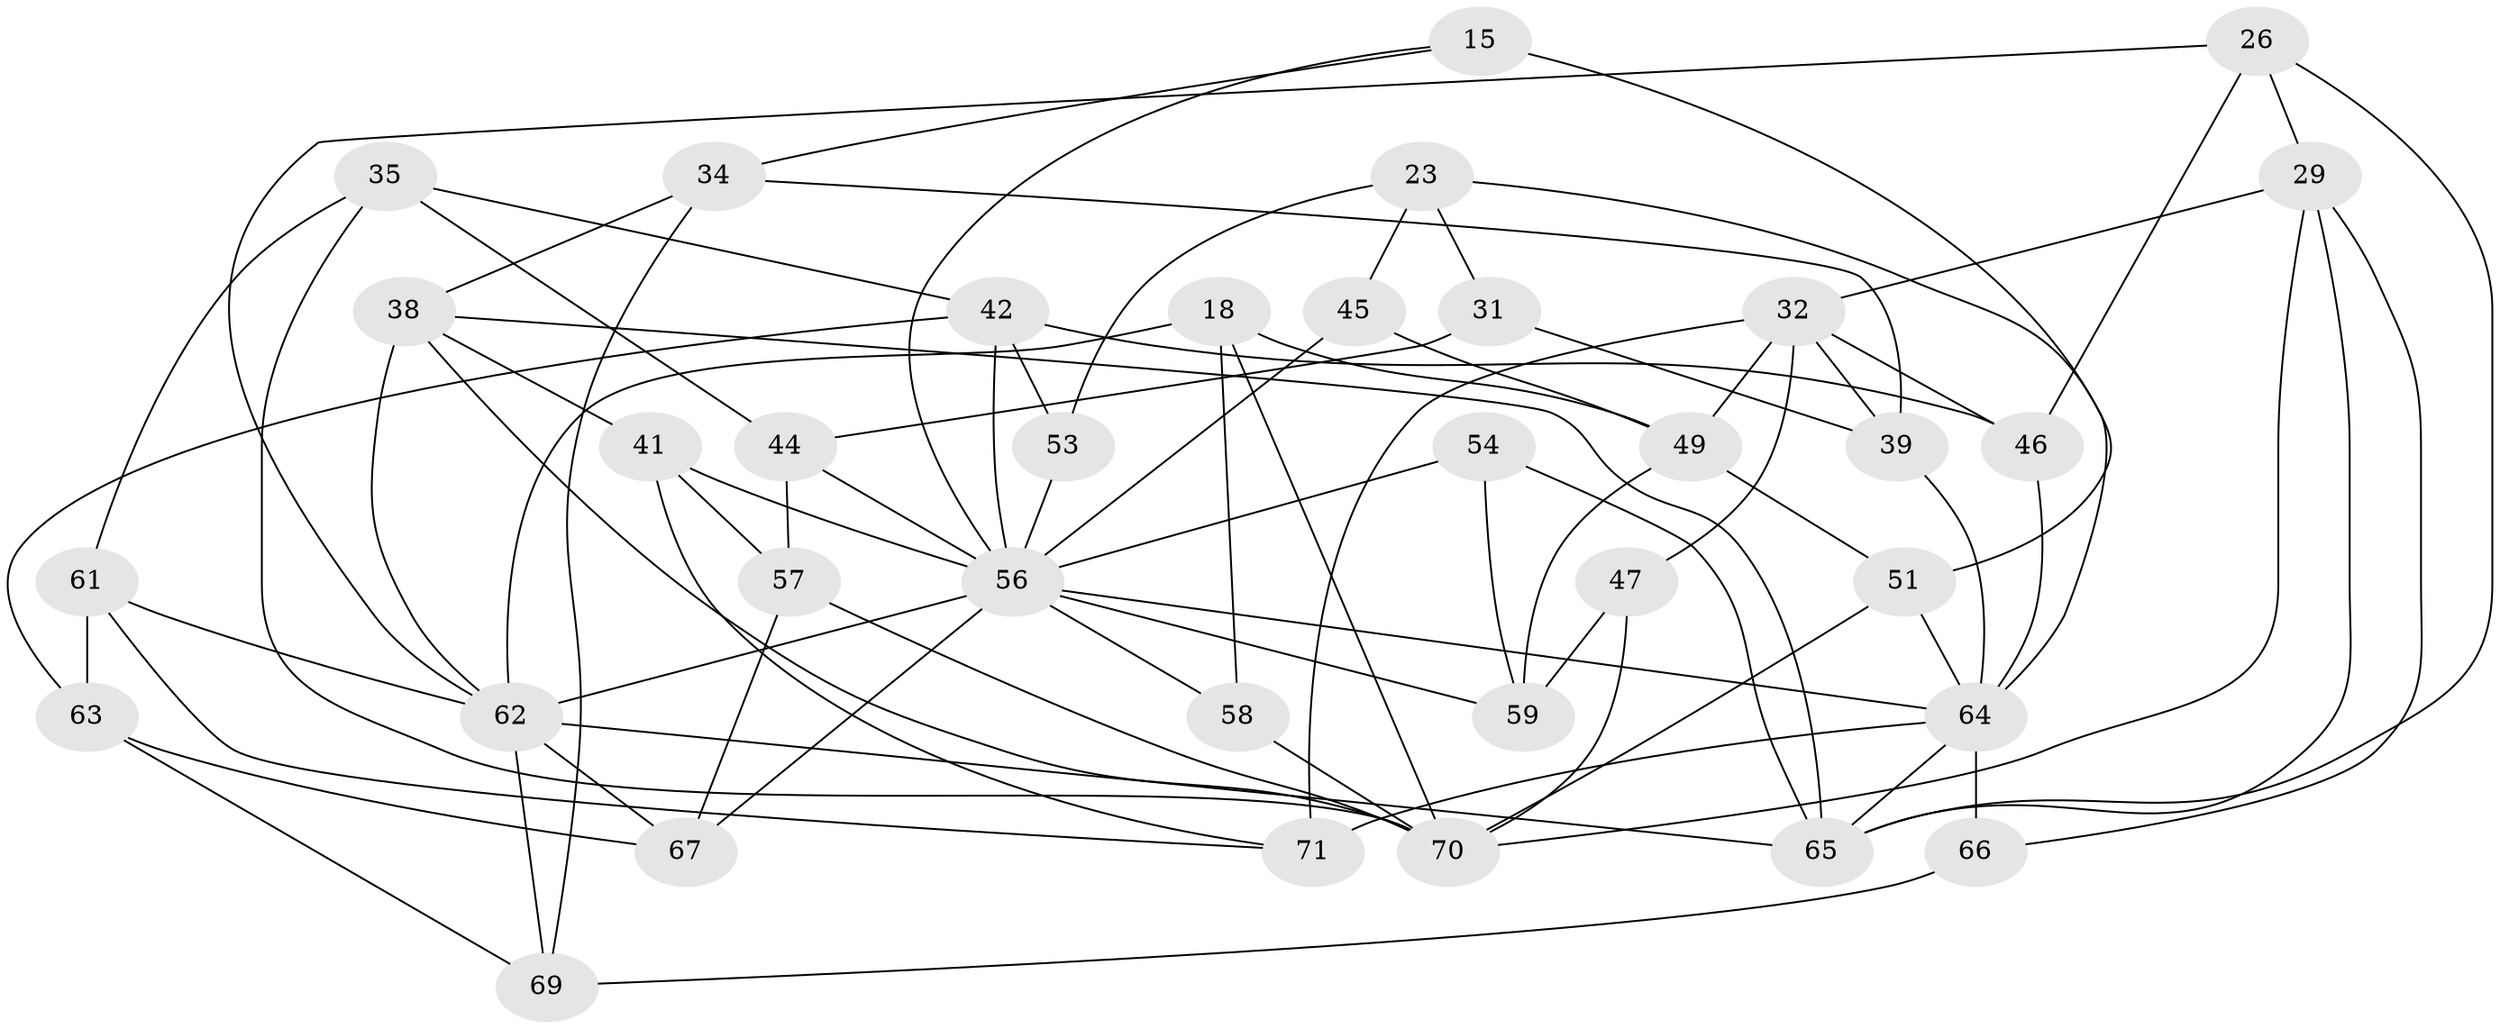 // original degree distribution, {4: 1.0}
// Generated by graph-tools (version 1.1) at 2025/57/03/09/25 04:57:53]
// undirected, 35 vertices, 80 edges
graph export_dot {
graph [start="1"]
  node [color=gray90,style=filled];
  15;
  18 [super="+6"];
  23;
  26;
  29 [super="+27"];
  31;
  32 [super="+5+28"];
  34;
  35;
  38 [super="+10"];
  39;
  41 [super="+16"];
  42 [super="+9"];
  44 [super="+25"];
  45 [super="+37"];
  46;
  47;
  49 [super="+1+36"];
  51 [super="+8"];
  53;
  54;
  56 [super="+48"];
  57 [super="+7"];
  58;
  59 [super="+43"];
  61;
  62 [super="+50"];
  63;
  64 [super="+22+55"];
  65 [super="+60"];
  66;
  67 [super="+33"];
  69;
  70 [super="+68"];
  71 [super="+21"];
  15 -- 34;
  15 -- 51 [weight=2];
  15 -- 56;
  18 -- 58 [weight=2];
  18 -- 49;
  18 -- 70;
  18 -- 62 [weight=2];
  23 -- 53;
  23 -- 31;
  23 -- 45;
  23 -- 64;
  26 -- 46;
  26 -- 65;
  26 -- 29;
  26 -- 62;
  29 -- 70;
  29 -- 32 [weight=2];
  29 -- 66;
  29 -- 65;
  31 -- 39;
  31 -- 44 [weight=2];
  32 -- 46;
  32 -- 49 [weight=2];
  32 -- 47;
  32 -- 71;
  32 -- 39;
  34 -- 38;
  34 -- 39;
  34 -- 69;
  35 -- 61;
  35 -- 70;
  35 -- 42;
  35 -- 44;
  38 -- 62;
  38 -- 41 [weight=2];
  38 -- 70;
  38 -- 65;
  39 -- 64;
  41 -- 57 [weight=2];
  41 -- 71;
  41 -- 56;
  42 -- 53 [weight=2];
  42 -- 63;
  42 -- 46;
  42 -- 56;
  44 -- 57;
  44 -- 56 [weight=2];
  45 -- 49 [weight=2];
  45 -- 56 [weight=3];
  46 -- 64;
  47 -- 59 [weight=2];
  47 -- 70;
  49 -- 59 [weight=2];
  49 -- 51;
  51 -- 64 [weight=2];
  51 -- 70;
  53 -- 56;
  54 -- 59;
  54 -- 65 [weight=2];
  54 -- 56;
  56 -- 67;
  56 -- 58;
  56 -- 59;
  56 -- 62 [weight=3];
  56 -- 64 [weight=2];
  57 -- 70;
  57 -- 67 [weight=2];
  58 -- 70;
  61 -- 63;
  61 -- 71;
  61 -- 62;
  62 -- 69;
  62 -- 67 [weight=2];
  62 -- 65;
  63 -- 69;
  63 -- 67;
  64 -- 71 [weight=3];
  64 -- 66 [weight=2];
  64 -- 65 [weight=2];
  66 -- 69;
}
